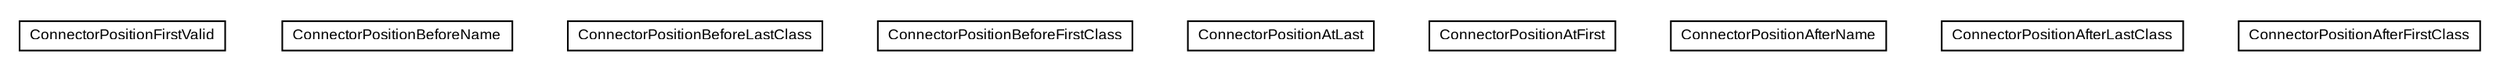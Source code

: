 #!/usr/local/bin/dot
#
# Class diagram 
# Generated by UMLGraph version R5_6-24-gf6e263 (http://www.umlgraph.org/)
#

digraph G {
	edge [fontname="arial",fontsize=10,labelfontname="arial",labelfontsize=10];
	node [fontname="arial",fontsize=10,shape=plaintext];
	nodesep=0.25;
	ranksep=0.5;
	// org.settings4j.settings.position.ConnectorPositionFirstValid
	c598 [label=<<table title="org.settings4j.settings.position.ConnectorPositionFirstValid" border="0" cellborder="1" cellspacing="0" cellpadding="2" port="p" href="./ConnectorPositionFirstValid.html">
		<tr><td><table border="0" cellspacing="0" cellpadding="1">
<tr><td align="center" balign="center"> ConnectorPositionFirstValid </td></tr>
		</table></td></tr>
		</table>>, URL="./ConnectorPositionFirstValid.html", fontname="arial", fontcolor="black", fontsize=9.0];
	// org.settings4j.settings.position.ConnectorPositionBeforeName
	c599 [label=<<table title="org.settings4j.settings.position.ConnectorPositionBeforeName" border="0" cellborder="1" cellspacing="0" cellpadding="2" port="p" href="./ConnectorPositionBeforeName.html">
		<tr><td><table border="0" cellspacing="0" cellpadding="1">
<tr><td align="center" balign="center"> ConnectorPositionBeforeName </td></tr>
		</table></td></tr>
		</table>>, URL="./ConnectorPositionBeforeName.html", fontname="arial", fontcolor="black", fontsize=9.0];
	// org.settings4j.settings.position.ConnectorPositionBeforeLastClass
	c600 [label=<<table title="org.settings4j.settings.position.ConnectorPositionBeforeLastClass" border="0" cellborder="1" cellspacing="0" cellpadding="2" port="p" href="./ConnectorPositionBeforeLastClass.html">
		<tr><td><table border="0" cellspacing="0" cellpadding="1">
<tr><td align="center" balign="center"> ConnectorPositionBeforeLastClass </td></tr>
		</table></td></tr>
		</table>>, URL="./ConnectorPositionBeforeLastClass.html", fontname="arial", fontcolor="black", fontsize=9.0];
	// org.settings4j.settings.position.ConnectorPositionBeforeFirstClass
	c601 [label=<<table title="org.settings4j.settings.position.ConnectorPositionBeforeFirstClass" border="0" cellborder="1" cellspacing="0" cellpadding="2" port="p" href="./ConnectorPositionBeforeFirstClass.html">
		<tr><td><table border="0" cellspacing="0" cellpadding="1">
<tr><td align="center" balign="center"> ConnectorPositionBeforeFirstClass </td></tr>
		</table></td></tr>
		</table>>, URL="./ConnectorPositionBeforeFirstClass.html", fontname="arial", fontcolor="black", fontsize=9.0];
	// org.settings4j.settings.position.ConnectorPositionAtLast
	c602 [label=<<table title="org.settings4j.settings.position.ConnectorPositionAtLast" border="0" cellborder="1" cellspacing="0" cellpadding="2" port="p" href="./ConnectorPositionAtLast.html">
		<tr><td><table border="0" cellspacing="0" cellpadding="1">
<tr><td align="center" balign="center"> ConnectorPositionAtLast </td></tr>
		</table></td></tr>
		</table>>, URL="./ConnectorPositionAtLast.html", fontname="arial", fontcolor="black", fontsize=9.0];
	// org.settings4j.settings.position.ConnectorPositionAtFirst
	c603 [label=<<table title="org.settings4j.settings.position.ConnectorPositionAtFirst" border="0" cellborder="1" cellspacing="0" cellpadding="2" port="p" href="./ConnectorPositionAtFirst.html">
		<tr><td><table border="0" cellspacing="0" cellpadding="1">
<tr><td align="center" balign="center"> ConnectorPositionAtFirst </td></tr>
		</table></td></tr>
		</table>>, URL="./ConnectorPositionAtFirst.html", fontname="arial", fontcolor="black", fontsize=9.0];
	// org.settings4j.settings.position.ConnectorPositionAfterName
	c604 [label=<<table title="org.settings4j.settings.position.ConnectorPositionAfterName" border="0" cellborder="1" cellspacing="0" cellpadding="2" port="p" href="./ConnectorPositionAfterName.html">
		<tr><td><table border="0" cellspacing="0" cellpadding="1">
<tr><td align="center" balign="center"> ConnectorPositionAfterName </td></tr>
		</table></td></tr>
		</table>>, URL="./ConnectorPositionAfterName.html", fontname="arial", fontcolor="black", fontsize=9.0];
	// org.settings4j.settings.position.ConnectorPositionAfterLastClass
	c605 [label=<<table title="org.settings4j.settings.position.ConnectorPositionAfterLastClass" border="0" cellborder="1" cellspacing="0" cellpadding="2" port="p" href="./ConnectorPositionAfterLastClass.html">
		<tr><td><table border="0" cellspacing="0" cellpadding="1">
<tr><td align="center" balign="center"> ConnectorPositionAfterLastClass </td></tr>
		</table></td></tr>
		</table>>, URL="./ConnectorPositionAfterLastClass.html", fontname="arial", fontcolor="black", fontsize=9.0];
	// org.settings4j.settings.position.ConnectorPositionAfterFirstClass
	c606 [label=<<table title="org.settings4j.settings.position.ConnectorPositionAfterFirstClass" border="0" cellborder="1" cellspacing="0" cellpadding="2" port="p" href="./ConnectorPositionAfterFirstClass.html">
		<tr><td><table border="0" cellspacing="0" cellpadding="1">
<tr><td align="center" balign="center"> ConnectorPositionAfterFirstClass </td></tr>
		</table></td></tr>
		</table>>, URL="./ConnectorPositionAfterFirstClass.html", fontname="arial", fontcolor="black", fontsize=9.0];
}


